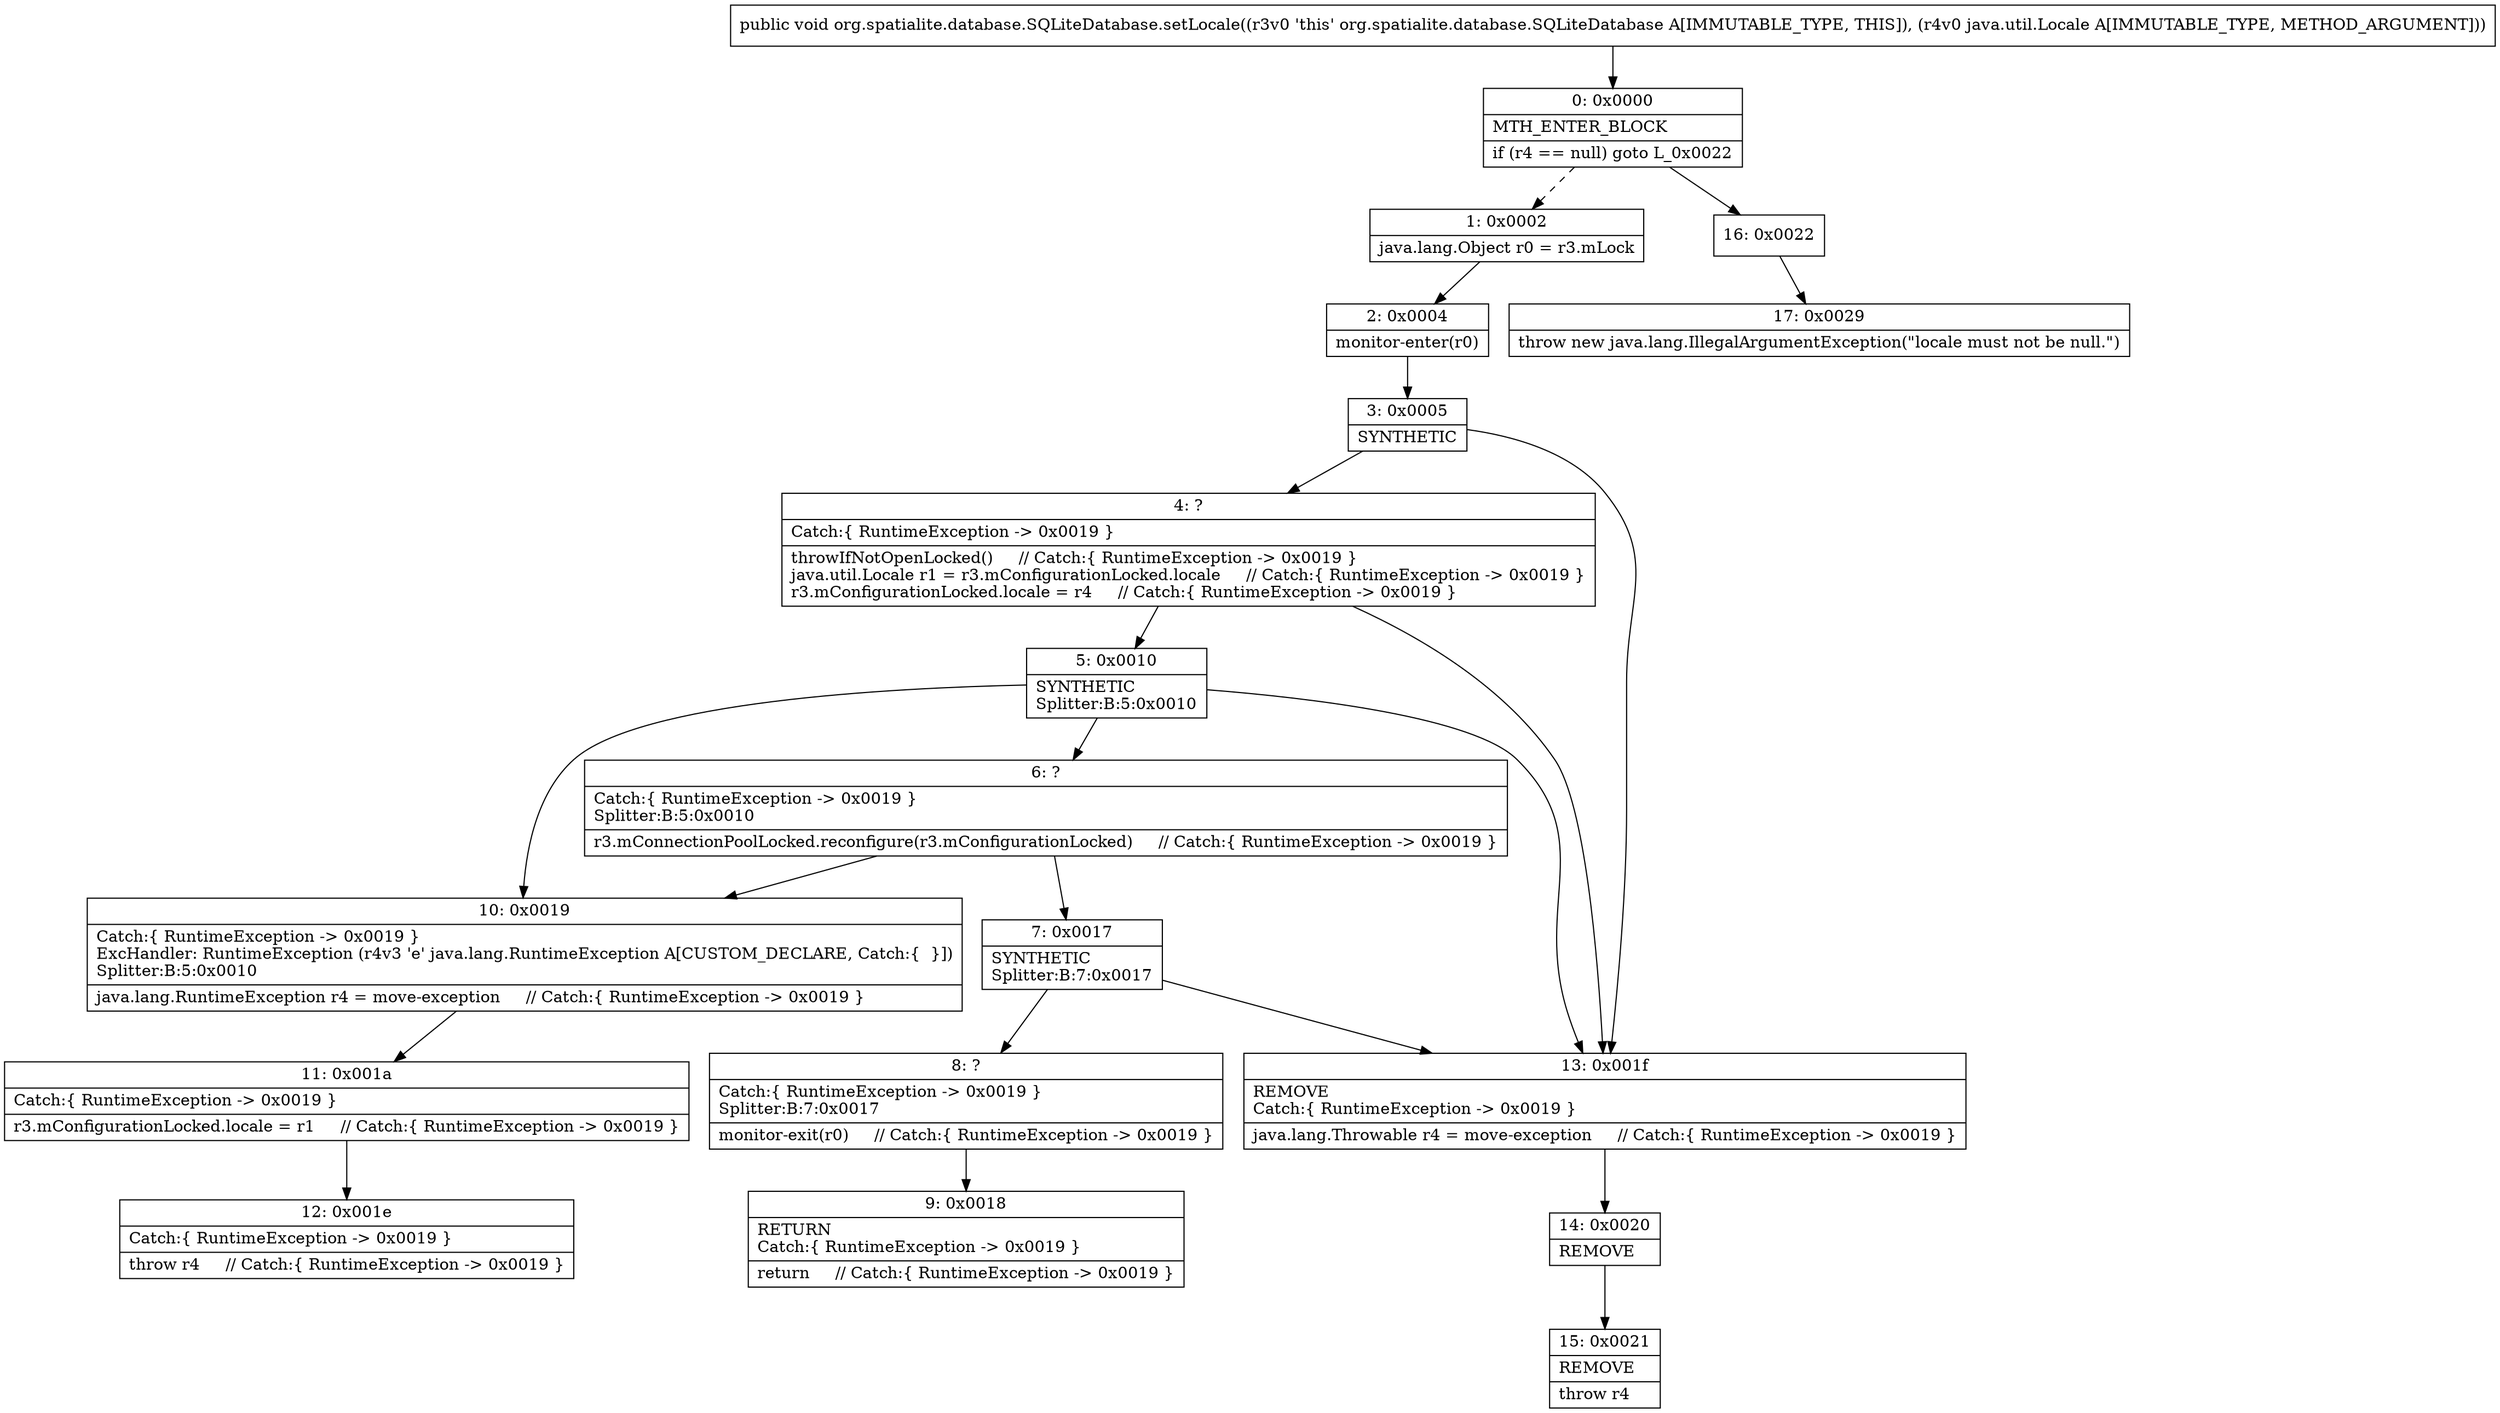 digraph "CFG fororg.spatialite.database.SQLiteDatabase.setLocale(Ljava\/util\/Locale;)V" {
Node_0 [shape=record,label="{0\:\ 0x0000|MTH_ENTER_BLOCK\l|if (r4 == null) goto L_0x0022\l}"];
Node_1 [shape=record,label="{1\:\ 0x0002|java.lang.Object r0 = r3.mLock\l}"];
Node_2 [shape=record,label="{2\:\ 0x0004|monitor\-enter(r0)\l}"];
Node_3 [shape=record,label="{3\:\ 0x0005|SYNTHETIC\l}"];
Node_4 [shape=record,label="{4\:\ ?|Catch:\{ RuntimeException \-\> 0x0019 \}\l|throwIfNotOpenLocked()     \/\/ Catch:\{ RuntimeException \-\> 0x0019 \}\ljava.util.Locale r1 = r3.mConfigurationLocked.locale     \/\/ Catch:\{ RuntimeException \-\> 0x0019 \}\lr3.mConfigurationLocked.locale = r4     \/\/ Catch:\{ RuntimeException \-\> 0x0019 \}\l}"];
Node_5 [shape=record,label="{5\:\ 0x0010|SYNTHETIC\lSplitter:B:5:0x0010\l}"];
Node_6 [shape=record,label="{6\:\ ?|Catch:\{ RuntimeException \-\> 0x0019 \}\lSplitter:B:5:0x0010\l|r3.mConnectionPoolLocked.reconfigure(r3.mConfigurationLocked)     \/\/ Catch:\{ RuntimeException \-\> 0x0019 \}\l}"];
Node_7 [shape=record,label="{7\:\ 0x0017|SYNTHETIC\lSplitter:B:7:0x0017\l}"];
Node_8 [shape=record,label="{8\:\ ?|Catch:\{ RuntimeException \-\> 0x0019 \}\lSplitter:B:7:0x0017\l|monitor\-exit(r0)     \/\/ Catch:\{ RuntimeException \-\> 0x0019 \}\l}"];
Node_9 [shape=record,label="{9\:\ 0x0018|RETURN\lCatch:\{ RuntimeException \-\> 0x0019 \}\l|return     \/\/ Catch:\{ RuntimeException \-\> 0x0019 \}\l}"];
Node_10 [shape=record,label="{10\:\ 0x0019|Catch:\{ RuntimeException \-\> 0x0019 \}\lExcHandler: RuntimeException (r4v3 'e' java.lang.RuntimeException A[CUSTOM_DECLARE, Catch:\{  \}])\lSplitter:B:5:0x0010\l|java.lang.RuntimeException r4 = move\-exception     \/\/ Catch:\{ RuntimeException \-\> 0x0019 \}\l}"];
Node_11 [shape=record,label="{11\:\ 0x001a|Catch:\{ RuntimeException \-\> 0x0019 \}\l|r3.mConfigurationLocked.locale = r1     \/\/ Catch:\{ RuntimeException \-\> 0x0019 \}\l}"];
Node_12 [shape=record,label="{12\:\ 0x001e|Catch:\{ RuntimeException \-\> 0x0019 \}\l|throw r4     \/\/ Catch:\{ RuntimeException \-\> 0x0019 \}\l}"];
Node_13 [shape=record,label="{13\:\ 0x001f|REMOVE\lCatch:\{ RuntimeException \-\> 0x0019 \}\l|java.lang.Throwable r4 = move\-exception     \/\/ Catch:\{ RuntimeException \-\> 0x0019 \}\l}"];
Node_14 [shape=record,label="{14\:\ 0x0020|REMOVE\l}"];
Node_15 [shape=record,label="{15\:\ 0x0021|REMOVE\l|throw r4\l}"];
Node_16 [shape=record,label="{16\:\ 0x0022}"];
Node_17 [shape=record,label="{17\:\ 0x0029|throw new java.lang.IllegalArgumentException(\"locale must not be null.\")\l}"];
MethodNode[shape=record,label="{public void org.spatialite.database.SQLiteDatabase.setLocale((r3v0 'this' org.spatialite.database.SQLiteDatabase A[IMMUTABLE_TYPE, THIS]), (r4v0 java.util.Locale A[IMMUTABLE_TYPE, METHOD_ARGUMENT])) }"];
MethodNode -> Node_0;
Node_0 -> Node_1[style=dashed];
Node_0 -> Node_16;
Node_1 -> Node_2;
Node_2 -> Node_3;
Node_3 -> Node_4;
Node_3 -> Node_13;
Node_4 -> Node_5;
Node_4 -> Node_13;
Node_5 -> Node_6;
Node_5 -> Node_10;
Node_5 -> Node_13;
Node_6 -> Node_7;
Node_6 -> Node_10;
Node_7 -> Node_8;
Node_7 -> Node_13;
Node_8 -> Node_9;
Node_10 -> Node_11;
Node_11 -> Node_12;
Node_13 -> Node_14;
Node_14 -> Node_15;
Node_16 -> Node_17;
}

